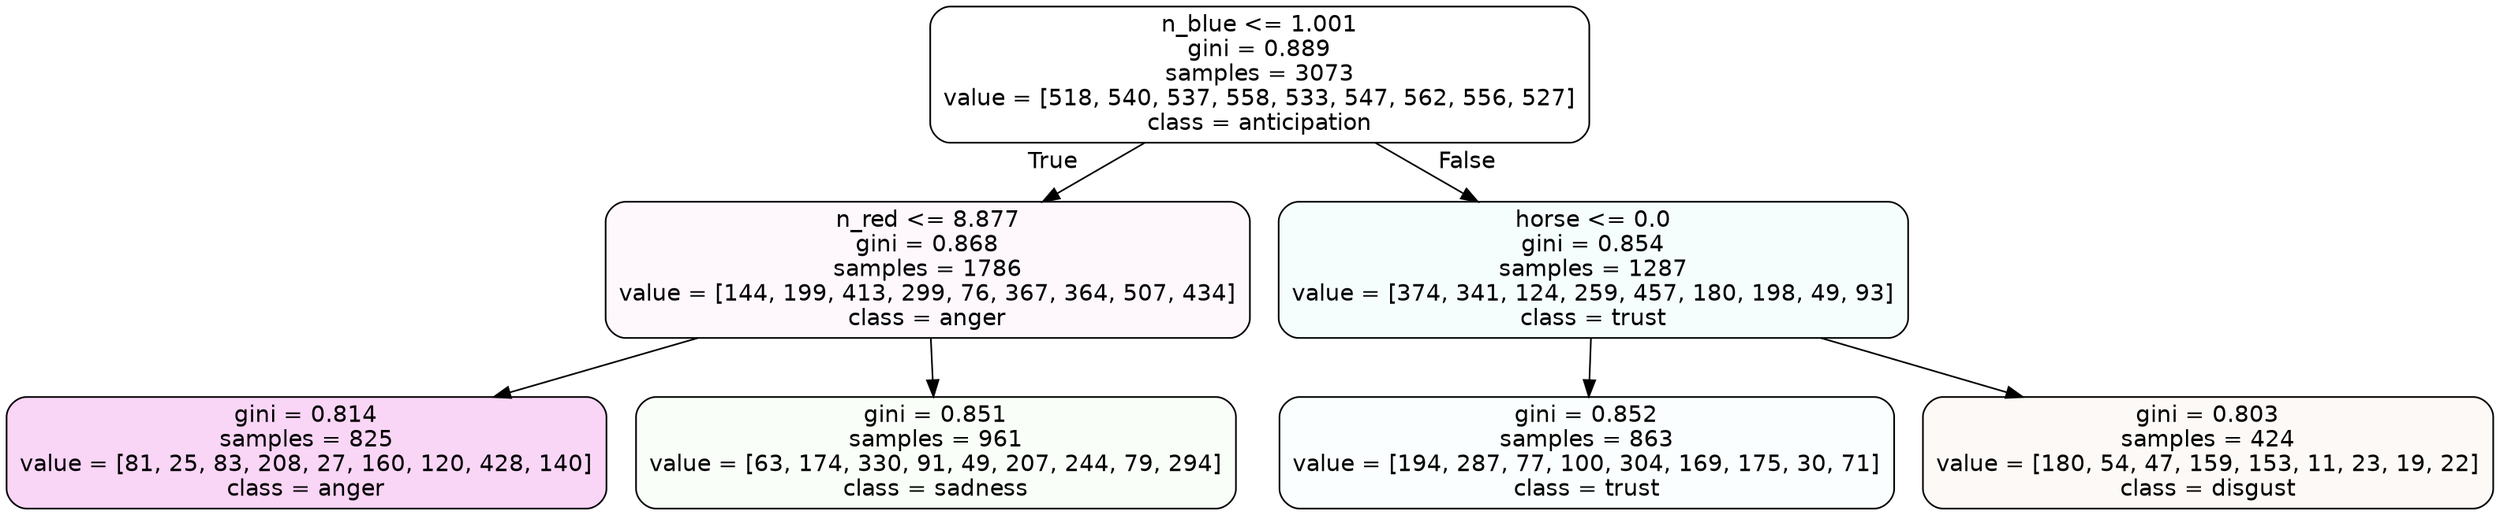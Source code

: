 digraph Tree {
node [shape=box, style="filled, rounded", color="black", fontname=helvetica] ;
edge [fontname=helvetica] ;
0 [label="n_blue <= 1.001\ngini = 0.889\nsamples = 3073\nvalue = [518, 540, 537, 558, 533, 547, 562, 556, 527]\nclass = anticipation", fillcolor="#8139e500"] ;
1 [label="n_red <= 8.877\ngini = 0.868\nsamples = 1786\nvalue = [144, 199, 413, 299, 76, 367, 364, 507, 434]\nclass = anger", fillcolor="#e539d708"] ;
0 -> 1 [labeldistance=2.5, labelangle=45, headlabel="True"] ;
2 [label="gini = 0.814\nsamples = 825\nvalue = [81, 25, 83, 208, 27, 160, 120, 428, 140]\nclass = anger", fillcolor="#e539d735"] ;
1 -> 2 ;
3 [label="gini = 0.851\nsamples = 961\nvalue = [63, 174, 330, 91, 49, 207, 244, 79, 294]\nclass = sadness", fillcolor="#64e53907"] ;
1 -> 3 ;
4 [label="horse <= 0.0\ngini = 0.854\nsamples = 1287\nvalue = [374, 341, 124, 259, 457, 180, 198, 49, 93]\nclass = trust", fillcolor="#39d7e50c"] ;
0 -> 4 [labeldistance=2.5, labelangle=-45, headlabel="False"] ;
5 [label="gini = 0.852\nsamples = 863\nvalue = [194, 287, 77, 100, 304, 169, 175, 30, 71]\nclass = trust", fillcolor="#39d7e504"] ;
4 -> 5 ;
6 [label="gini = 0.803\nsamples = 424\nvalue = [180, 54, 47, 159, 153, 11, 23, 19, 22]\nclass = disgust", fillcolor="#e581390b"] ;
4 -> 6 ;
}